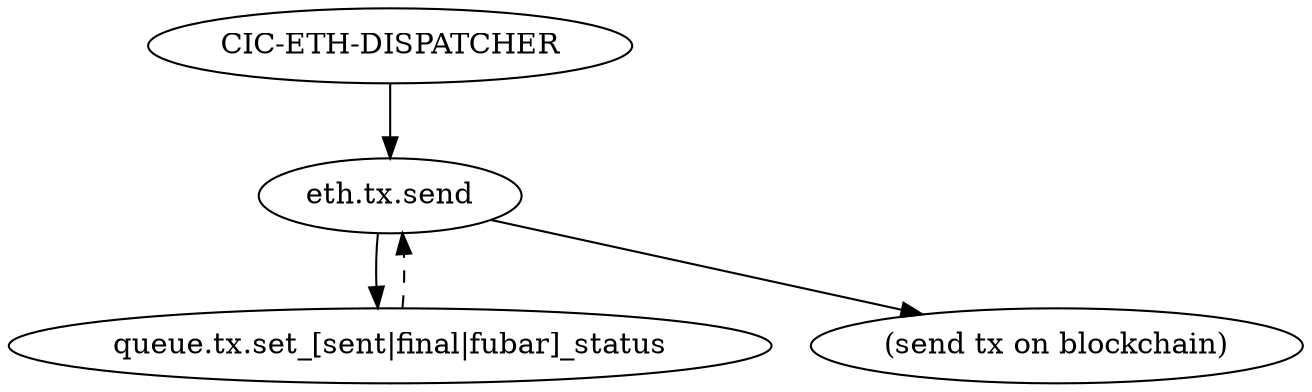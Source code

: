 digraph {

	dispatcher [
		label="CIC-ETH-DISPATCHER";
		shape="ellipse";
	];

	send [
		label="eth.tx.send";
		shape="ellipse";
	];

	dispatcher -> send;
	send -> "queue.tx.set_[sent|final|fubar]_status";
	send -> "(send tx on blockchain)";
	"queue.tx.set_[sent|final|fubar]_status" -> send [ style="dashed" ];
}
